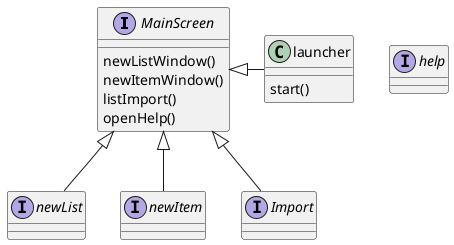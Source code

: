 @startuml
'https://plantuml.com/sequence-diagram

interface MainScreen
interface newList
interface newItem
interface help
interface Import
class launcher

MainScreen <|- launcher
MainScreen <|-- newList
MainScreen <|-- newItem

MainScreen <|-- Import

class launcher{

start()
}

interface MainScreen{

newListWindow()
newItemWindow()
listImport()
openHelp()

}


@enduml